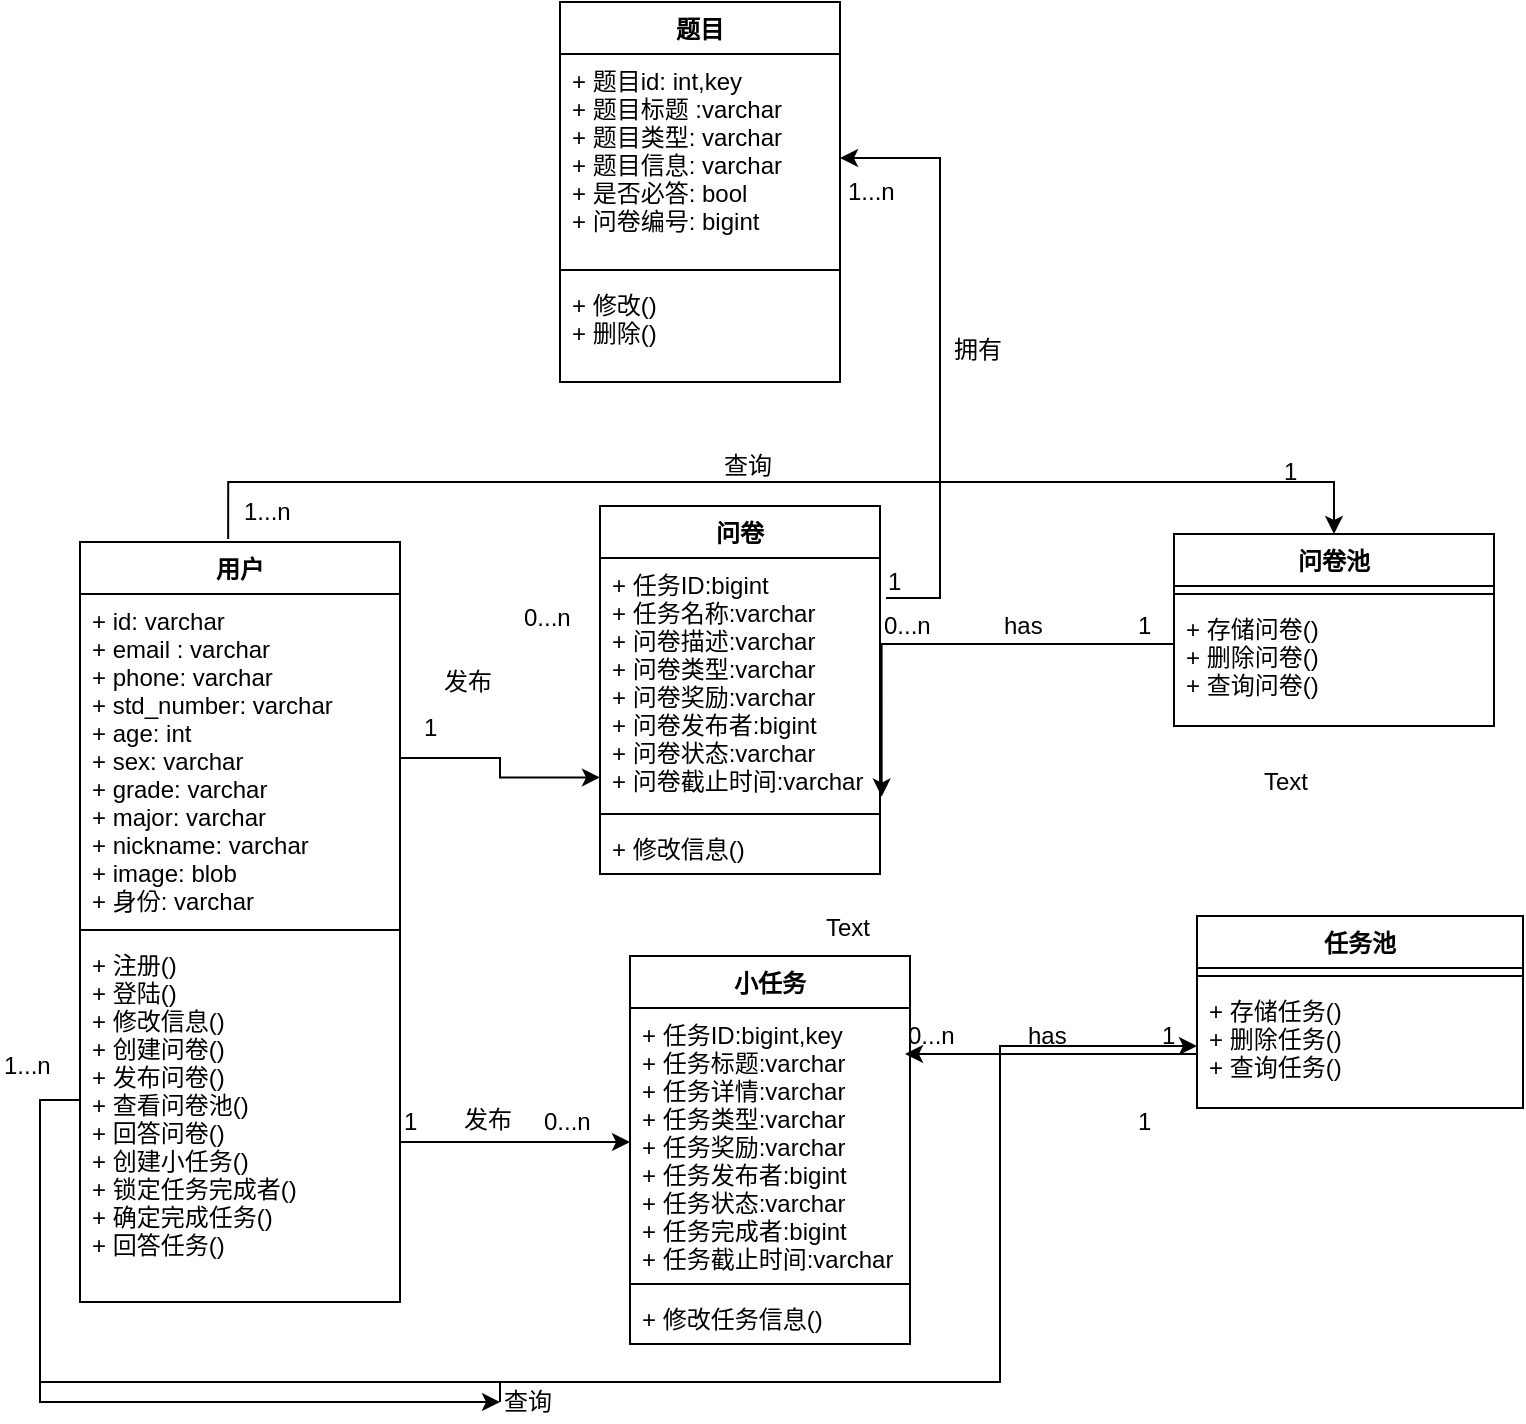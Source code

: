 <mxfile version="10.6.3" type="github"><diagram id="BfuYyAlmd89P1SJ5zDNx" name="Page-1"><mxGraphModel dx="1572" dy="1978" grid="1" gridSize="10" guides="1" tooltips="1" connect="1" arrows="1" fold="1" page="1" pageScale="1" pageWidth="827" pageHeight="1169" math="0" shadow="0"><root><mxCell id="0"/><mxCell id="1" parent="0"/><mxCell id="bRwT4F90ApWRWY-kJSYh-1" value="用户" style="swimlane;fontStyle=1;align=center;verticalAlign=top;childLayout=stackLayout;horizontal=1;startSize=26;horizontalStack=0;resizeParent=1;resizeParentMax=0;resizeLast=0;collapsible=1;marginBottom=0;" parent="1" vertex="1"><mxGeometry x="120" y="90" width="160" height="380" as="geometry"><mxRectangle x="120" y="90" width="60" height="26" as="alternateBounds"/></mxGeometry></mxCell><mxCell id="bRwT4F90ApWRWY-kJSYh-2" value="+ id: varchar&#10;+ email : varchar&#10;+ phone: varchar&#10;+ std_number: varchar&#10;+ age: int&#10;+ sex: varchar&#10;+ grade: varchar&#10;+ major: varchar&#10;+ nickname: varchar&#10;+ image: blob&#10;+ 身份: varchar" style="text;strokeColor=none;fillColor=none;align=left;verticalAlign=top;spacingLeft=4;spacingRight=4;overflow=hidden;rotatable=0;points=[[0,0.5],[1,0.5]];portConstraint=eastwest;" parent="bRwT4F90ApWRWY-kJSYh-1" vertex="1"><mxGeometry y="26" width="160" height="164" as="geometry"/></mxCell><mxCell id="bRwT4F90ApWRWY-kJSYh-3" value="" style="line;strokeWidth=1;fillColor=none;align=left;verticalAlign=middle;spacingTop=-1;spacingLeft=3;spacingRight=3;rotatable=0;labelPosition=right;points=[];portConstraint=eastwest;" parent="bRwT4F90ApWRWY-kJSYh-1" vertex="1"><mxGeometry y="190" width="160" height="8" as="geometry"/></mxCell><mxCell id="bRwT4F90ApWRWY-kJSYh-4" value="+ 注册()&#10;+ 登陆()&#10;+ 修改信息()&#10;+ 创建问卷()&#10;+ 发布问卷()&#10;+ 查看问卷池()&#10;+ 回答问卷()&#10;+ 创建小任务()&#10;+ 锁定任务完成者()&#10;+ 确定完成任务()&#10;+ 回答任务()" style="text;strokeColor=none;fillColor=none;align=left;verticalAlign=top;spacingLeft=4;spacingRight=4;overflow=hidden;rotatable=0;points=[[0,0.5],[1,0.5]];portConstraint=eastwest;" parent="bRwT4F90ApWRWY-kJSYh-1" vertex="1"><mxGeometry y="198" width="160" height="182" as="geometry"/></mxCell><mxCell id="bRwT4F90ApWRWY-kJSYh-6" value="问卷" style="swimlane;fontStyle=1;align=center;verticalAlign=top;childLayout=stackLayout;horizontal=1;startSize=26;horizontalStack=0;resizeParent=1;resizeParentMax=0;resizeLast=0;collapsible=1;marginBottom=0;" parent="1" vertex="1"><mxGeometry x="380" y="72" width="140" height="184" as="geometry"/></mxCell><mxCell id="bRwT4F90ApWRWY-kJSYh-7" value="+ 任务ID:bigint&#10;+ 任务名称:varchar&#10;+ 问卷描述:varchar&#10;+ 问卷类型:varchar&#10;+ 问卷奖励:varchar&#10;+ 问卷发布者:bigint&#10;+ 问卷状态:varchar&#10;+ 问卷截止时间:varchar" style="text;strokeColor=none;fillColor=none;align=left;verticalAlign=top;spacingLeft=4;spacingRight=4;overflow=hidden;rotatable=0;points=[[0,0.5],[1,0.5]];portConstraint=eastwest;" parent="bRwT4F90ApWRWY-kJSYh-6" vertex="1"><mxGeometry y="26" width="140" height="124" as="geometry"/></mxCell><mxCell id="bRwT4F90ApWRWY-kJSYh-8" value="" style="line;strokeWidth=1;fillColor=none;align=left;verticalAlign=middle;spacingTop=-1;spacingLeft=3;spacingRight=3;rotatable=0;labelPosition=right;points=[];portConstraint=eastwest;" parent="bRwT4F90ApWRWY-kJSYh-6" vertex="1"><mxGeometry y="150" width="140" height="8" as="geometry"/></mxCell><mxCell id="3ZjBwdUVcmc5s1Wep8WV-2" value="+ 修改信息()" style="text;strokeColor=none;fillColor=none;align=left;verticalAlign=top;spacingLeft=4;spacingRight=4;overflow=hidden;rotatable=0;points=[[0,0.5],[1,0.5]];portConstraint=eastwest;" vertex="1" parent="bRwT4F90ApWRWY-kJSYh-6"><mxGeometry y="158" width="140" height="26" as="geometry"/></mxCell><mxCell id="bRwT4F90ApWRWY-kJSYh-10" value="小任务" style="swimlane;fontStyle=1;align=center;verticalAlign=top;childLayout=stackLayout;horizontal=1;startSize=26;horizontalStack=0;resizeParent=1;resizeParentMax=0;resizeLast=0;collapsible=1;marginBottom=0;" parent="1" vertex="1"><mxGeometry x="395" y="297" width="140" height="194" as="geometry"/></mxCell><mxCell id="bRwT4F90ApWRWY-kJSYh-11" value="+ 任务ID:bigint,key&#10;+ 任务标题:varchar&#10;+ 任务详情:varchar&#10;+ 任务类型:varchar&#10;+ 任务奖励:varchar&#10;+ 任务发布者:bigint&#10;+ 任务状态:varchar&#10;+ 任务完成者:bigint&#10;+ 任务截止时间:varchar" style="text;strokeColor=none;fillColor=none;align=left;verticalAlign=top;spacingLeft=4;spacingRight=4;overflow=hidden;rotatable=0;points=[[0,0.5],[1,0.5]];portConstraint=eastwest;" parent="bRwT4F90ApWRWY-kJSYh-10" vertex="1"><mxGeometry y="26" width="140" height="134" as="geometry"/></mxCell><mxCell id="bRwT4F90ApWRWY-kJSYh-12" value="" style="line;strokeWidth=1;fillColor=none;align=left;verticalAlign=middle;spacingTop=-1;spacingLeft=3;spacingRight=3;rotatable=0;labelPosition=right;points=[];portConstraint=eastwest;" parent="bRwT4F90ApWRWY-kJSYh-10" vertex="1"><mxGeometry y="160" width="140" height="8" as="geometry"/></mxCell><mxCell id="bRwT4F90ApWRWY-kJSYh-13" value="+ 修改任务信息()" style="text;strokeColor=none;fillColor=none;align=left;verticalAlign=top;spacingLeft=4;spacingRight=4;overflow=hidden;rotatable=0;points=[[0,0.5],[1,0.5]];portConstraint=eastwest;" parent="bRwT4F90ApWRWY-kJSYh-10" vertex="1"><mxGeometry y="168" width="140" height="26" as="geometry"/></mxCell><mxCell id="bRwT4F90ApWRWY-kJSYh-14" value="问卷池" style="swimlane;fontStyle=1;align=center;verticalAlign=top;childLayout=stackLayout;horizontal=1;startSize=26;horizontalStack=0;resizeParent=1;resizeParentMax=0;resizeLast=0;collapsible=1;marginBottom=0;" parent="1" vertex="1"><mxGeometry x="667" y="86" width="160" height="96" as="geometry"/></mxCell><mxCell id="bRwT4F90ApWRWY-kJSYh-16" value="" style="line;strokeWidth=1;fillColor=none;align=left;verticalAlign=middle;spacingTop=-1;spacingLeft=3;spacingRight=3;rotatable=0;labelPosition=right;points=[];portConstraint=eastwest;" parent="bRwT4F90ApWRWY-kJSYh-14" vertex="1"><mxGeometry y="26" width="160" height="8" as="geometry"/></mxCell><mxCell id="bRwT4F90ApWRWY-kJSYh-17" value="+ 存储问卷()&#10;+ 删除问卷()&#10;+ 查询问卷()&#10;&#10;&#10;" style="text;strokeColor=none;fillColor=none;align=left;verticalAlign=top;spacingLeft=4;spacingRight=4;overflow=hidden;rotatable=0;points=[[0,0.5],[1,0.5]];portConstraint=eastwest;" parent="bRwT4F90ApWRWY-kJSYh-14" vertex="1"><mxGeometry y="34" width="160" height="62" as="geometry"/></mxCell><mxCell id="bRwT4F90ApWRWY-kJSYh-18" value="任务池" style="swimlane;fontStyle=1;align=center;verticalAlign=top;childLayout=stackLayout;horizontal=1;startSize=26;horizontalStack=0;resizeParent=1;resizeParentMax=0;resizeLast=0;collapsible=1;marginBottom=0;" parent="1" vertex="1"><mxGeometry x="678.5" y="277" width="163" height="96" as="geometry"/></mxCell><mxCell id="bRwT4F90ApWRWY-kJSYh-20" value="" style="line;strokeWidth=1;fillColor=none;align=left;verticalAlign=middle;spacingTop=-1;spacingLeft=3;spacingRight=3;rotatable=0;labelPosition=right;points=[];portConstraint=eastwest;" parent="bRwT4F90ApWRWY-kJSYh-18" vertex="1"><mxGeometry y="26" width="163" height="8" as="geometry"/></mxCell><mxCell id="bRwT4F90ApWRWY-kJSYh-21" value="+ 存储任务()&#10;+ 删除任务()&#10;+ 查询任务()" style="text;strokeColor=none;fillColor=none;align=left;verticalAlign=top;spacingLeft=4;spacingRight=4;overflow=hidden;rotatable=0;points=[[0,0.5],[1,0.5]];portConstraint=eastwest;" parent="bRwT4F90ApWRWY-kJSYh-18" vertex="1"><mxGeometry y="34" width="163" height="62" as="geometry"/></mxCell><mxCell id="bRwT4F90ApWRWY-kJSYh-22" style="edgeStyle=orthogonalEdgeStyle;rounded=0;orthogonalLoop=1;jettySize=auto;html=1;exitX=1;exitY=0.5;exitDx=0;exitDy=0;entryX=0;entryY=0.885;entryDx=0;entryDy=0;entryPerimeter=0;" parent="1" source="bRwT4F90ApWRWY-kJSYh-2" target="bRwT4F90ApWRWY-kJSYh-7" edge="1"><mxGeometry relative="1" as="geometry"/></mxCell><mxCell id="3ZjBwdUVcmc5s1Wep8WV-1" value="1" style="text;html=1;resizable=0;points=[];autosize=1;align=left;verticalAlign=top;spacingTop=-4;" vertex="1" parent="1"><mxGeometry x="290" y="173" width="20" height="20" as="geometry"/></mxCell><mxCell id="3ZjBwdUVcmc5s1Wep8WV-3" value="0...n" style="text;html=1;resizable=0;points=[];autosize=1;align=left;verticalAlign=top;spacingTop=-4;" vertex="1" parent="1"><mxGeometry x="340" y="118" width="40" height="20" as="geometry"/></mxCell><mxCell id="3ZjBwdUVcmc5s1Wep8WV-5" value="发布" style="text;html=1;resizable=0;points=[];autosize=1;align=left;verticalAlign=top;spacingTop=-4;" vertex="1" parent="1"><mxGeometry x="300" y="150" width="40" height="20" as="geometry"/></mxCell><mxCell id="3ZjBwdUVcmc5s1Wep8WV-9" style="edgeStyle=orthogonalEdgeStyle;rounded=0;orthogonalLoop=1;jettySize=auto;html=1;exitX=1;exitY=0.5;exitDx=0;exitDy=0;entryX=0;entryY=0.5;entryDx=0;entryDy=0;" edge="1" parent="1" target="bRwT4F90ApWRWY-kJSYh-11"><mxGeometry relative="1" as="geometry"><mxPoint x="280" y="362" as="sourcePoint"/><mxPoint x="380" y="308" as="targetPoint"/><Array as="points"><mxPoint x="280" y="390"/></Array></mxGeometry></mxCell><mxCell id="3ZjBwdUVcmc5s1Wep8WV-10" value="1" style="text;html=1;resizable=0;points=[];autosize=1;align=left;verticalAlign=top;spacingTop=-4;" vertex="1" parent="1"><mxGeometry x="280" y="369.5" width="20" height="20" as="geometry"/></mxCell><mxCell id="3ZjBwdUVcmc5s1Wep8WV-11" value="0...n" style="text;html=1;resizable=0;points=[];autosize=1;align=left;verticalAlign=top;spacingTop=-4;" vertex="1" parent="1"><mxGeometry x="350" y="369.5" width="40" height="20" as="geometry"/></mxCell><mxCell id="3ZjBwdUVcmc5s1Wep8WV-12" value="发布" style="text;html=1;resizable=0;points=[];autosize=1;align=left;verticalAlign=top;spacingTop=-4;" vertex="1" parent="1"><mxGeometry x="310" y="368.5" width="40" height="20" as="geometry"/></mxCell><mxCell id="3ZjBwdUVcmc5s1Wep8WV-18" style="edgeStyle=orthogonalEdgeStyle;rounded=0;orthogonalLoop=1;jettySize=auto;html=1;entryX=1.006;entryY=0.962;entryDx=0;entryDy=0;entryPerimeter=0;" edge="1" parent="1" target="bRwT4F90ApWRWY-kJSYh-7"><mxGeometry relative="1" as="geometry"><mxPoint x="667" y="141" as="sourcePoint"/><mxPoint x="550" y="191" as="targetPoint"/><Array as="points"><mxPoint x="640" y="141"/><mxPoint x="640" y="141"/></Array></mxGeometry></mxCell><mxCell id="3ZjBwdUVcmc5s1Wep8WV-19" value="0...n" style="text;html=1;resizable=0;points=[];autosize=1;align=left;verticalAlign=top;spacingTop=-4;" vertex="1" parent="1"><mxGeometry x="520" y="122" width="40" height="20" as="geometry"/></mxCell><mxCell id="3ZjBwdUVcmc5s1Wep8WV-20" value="1" style="text;html=1;resizable=0;points=[];autosize=1;align=left;verticalAlign=top;spacingTop=-4;" vertex="1" parent="1"><mxGeometry x="647" y="122" width="20" height="20" as="geometry"/></mxCell><mxCell id="3ZjBwdUVcmc5s1Wep8WV-21" value="has" style="text;html=1;resizable=0;points=[];autosize=1;align=left;verticalAlign=top;spacingTop=-4;" vertex="1" parent="1"><mxGeometry x="580" y="122" width="30" height="20" as="geometry"/></mxCell><mxCell id="3ZjBwdUVcmc5s1Wep8WV-26" style="edgeStyle=orthogonalEdgeStyle;rounded=0;orthogonalLoop=1;jettySize=auto;html=1;entryX=1.006;entryY=0.962;entryDx=0;entryDy=0;entryPerimeter=0;" edge="1" parent="1"><mxGeometry relative="1" as="geometry"><mxPoint x="678.5" y="346" as="sourcePoint"/><mxPoint x="532.5" y="346" as="targetPoint"/><Array as="points"><mxPoint x="651.5" y="346"/><mxPoint x="651.5" y="346"/></Array></mxGeometry></mxCell><mxCell id="3ZjBwdUVcmc5s1Wep8WV-27" value="0...n" style="text;html=1;resizable=0;points=[];autosize=1;align=left;verticalAlign=top;spacingTop=-4;" vertex="1" parent="1"><mxGeometry x="531.5" y="327" width="40" height="20" as="geometry"/></mxCell><mxCell id="3ZjBwdUVcmc5s1Wep8WV-28" value="1" style="text;html=1;resizable=0;points=[];autosize=1;align=left;verticalAlign=top;spacingTop=-4;" vertex="1" parent="1"><mxGeometry x="658.5" y="327" width="20" height="20" as="geometry"/></mxCell><mxCell id="3ZjBwdUVcmc5s1Wep8WV-29" value="has" style="text;html=1;resizable=0;points=[];autosize=1;align=left;verticalAlign=top;spacingTop=-4;" vertex="1" parent="1"><mxGeometry x="591.5" y="327" width="30" height="20" as="geometry"/></mxCell><mxCell id="3ZjBwdUVcmc5s1Wep8WV-32" style="edgeStyle=orthogonalEdgeStyle;rounded=0;orthogonalLoop=1;jettySize=auto;html=1;exitX=0.463;exitY=-0.004;exitDx=0;exitDy=0;entryX=0.5;entryY=0;entryDx=0;entryDy=0;exitPerimeter=0;" edge="1" parent="1" source="bRwT4F90ApWRWY-kJSYh-1" target="bRwT4F90ApWRWY-kJSYh-14"><mxGeometry relative="1" as="geometry"><mxPoint x="300" y="75" as="sourcePoint"/><mxPoint x="400" y="21" as="targetPoint"/><Array as="points"><mxPoint x="194" y="60"/><mxPoint x="747" y="60"/></Array></mxGeometry></mxCell><mxCell id="3ZjBwdUVcmc5s1Wep8WV-33" value="1...n" style="text;html=1;resizable=0;points=[];autosize=1;align=left;verticalAlign=top;spacingTop=-4;" vertex="1" parent="1"><mxGeometry x="200" y="65" width="40" height="20" as="geometry"/></mxCell><mxCell id="3ZjBwdUVcmc5s1Wep8WV-34" value="1" style="text;html=1;resizable=0;points=[];autosize=1;align=left;verticalAlign=top;spacingTop=-4;" vertex="1" parent="1"><mxGeometry x="720" y="45" width="20" height="20" as="geometry"/></mxCell><mxCell id="3ZjBwdUVcmc5s1Wep8WV-35" value="查询" style="text;html=1;resizable=0;points=[];autosize=1;align=left;verticalAlign=top;spacingTop=-4;" vertex="1" parent="1"><mxGeometry x="440" y="42" width="40" height="20" as="geometry"/></mxCell><mxCell id="3ZjBwdUVcmc5s1Wep8WV-40" style="edgeStyle=orthogonalEdgeStyle;rounded=0;orthogonalLoop=1;jettySize=auto;html=1;entryX=0;entryY=0.5;entryDx=0;entryDy=0;exitX=0;exitY=0.5;exitDx=0;exitDy=0;" edge="1" parent="1" source="3ZjBwdUVcmc5s1Wep8WV-43" target="bRwT4F90ApWRWY-kJSYh-21"><mxGeometry relative="1" as="geometry"><mxPoint x="177" y="484" as="sourcePoint"/><mxPoint x="730" y="484" as="targetPoint"/><Array as="points"><mxPoint x="100" y="510"/><mxPoint x="580" y="510"/><mxPoint x="580" y="396"/></Array></mxGeometry></mxCell><mxCell id="3ZjBwdUVcmc5s1Wep8WV-41" value="1...n" style="text;html=1;resizable=0;points=[];autosize=1;align=left;verticalAlign=top;spacingTop=-4;" vertex="1" parent="1"><mxGeometry x="80" y="342" width="40" height="20" as="geometry"/></mxCell><mxCell id="3ZjBwdUVcmc5s1Wep8WV-42" value="1" style="text;html=1;resizable=0;points=[];autosize=1;align=left;verticalAlign=top;spacingTop=-4;" vertex="1" parent="1"><mxGeometry x="647" y="370" width="20" height="20" as="geometry"/></mxCell><mxCell id="3ZjBwdUVcmc5s1Wep8WV-44" value="Text" style="text;html=1;resizable=0;points=[];autosize=1;align=left;verticalAlign=top;spacingTop=-4;" vertex="1" parent="1"><mxGeometry x="491" y="273" width="40" height="20" as="geometry"/></mxCell><mxCell id="3ZjBwdUVcmc5s1Wep8WV-45" value="题目" style="swimlane;fontStyle=1;align=center;verticalAlign=top;childLayout=stackLayout;horizontal=1;startSize=26;horizontalStack=0;resizeParent=1;resizeParentMax=0;resizeLast=0;collapsible=1;marginBottom=0;" vertex="1" parent="1"><mxGeometry x="360" y="-180" width="140" height="190" as="geometry"/></mxCell><mxCell id="3ZjBwdUVcmc5s1Wep8WV-46" value="+ 题目id: int,key&#10;+ 题目标题 :varchar&#10;+ 题目类型: varchar&#10;+ 题目信息: varchar&#10;+ 是否必答: bool&#10;+ 问卷编号: bigint" style="text;strokeColor=none;fillColor=none;align=left;verticalAlign=top;spacingLeft=4;spacingRight=4;overflow=hidden;rotatable=0;points=[[0,0.5],[1,0.5]];portConstraint=eastwest;" vertex="1" parent="3ZjBwdUVcmc5s1Wep8WV-45"><mxGeometry y="26" width="140" height="104" as="geometry"/></mxCell><mxCell id="3ZjBwdUVcmc5s1Wep8WV-47" value="" style="line;strokeWidth=1;fillColor=none;align=left;verticalAlign=middle;spacingTop=-1;spacingLeft=3;spacingRight=3;rotatable=0;labelPosition=right;points=[];portConstraint=eastwest;" vertex="1" parent="3ZjBwdUVcmc5s1Wep8WV-45"><mxGeometry y="130" width="140" height="8" as="geometry"/></mxCell><mxCell id="3ZjBwdUVcmc5s1Wep8WV-48" value="+ 修改()&#10;+ 删除()&#10;" style="text;strokeColor=none;fillColor=none;align=left;verticalAlign=top;spacingLeft=4;spacingRight=4;overflow=hidden;rotatable=0;points=[[0,0.5],[1,0.5]];portConstraint=eastwest;" vertex="1" parent="3ZjBwdUVcmc5s1Wep8WV-45"><mxGeometry y="138" width="140" height="52" as="geometry"/></mxCell><mxCell id="3ZjBwdUVcmc5s1Wep8WV-51" value="Text" style="text;html=1;resizable=0;points=[];autosize=1;align=left;verticalAlign=top;spacingTop=-4;" vertex="1" parent="1"><mxGeometry x="710" y="200" width="40" height="20" as="geometry"/></mxCell><mxCell id="3ZjBwdUVcmc5s1Wep8WV-52" style="edgeStyle=orthogonalEdgeStyle;rounded=0;orthogonalLoop=1;jettySize=auto;html=1;exitX=0.075;exitY=-0.2;exitDx=0;exitDy=0;entryX=1;entryY=0.5;entryDx=0;entryDy=0;exitPerimeter=0;" edge="1" parent="1" source="3ZjBwdUVcmc5s1Wep8WV-19" target="3ZjBwdUVcmc5s1Wep8WV-46"><mxGeometry relative="1" as="geometry"><mxPoint x="640" y="-16" as="sourcePoint"/><mxPoint x="740" y="-70" as="targetPoint"/><Array as="points"><mxPoint x="550" y="118"/><mxPoint x="550" y="-102"/></Array></mxGeometry></mxCell><mxCell id="3ZjBwdUVcmc5s1Wep8WV-53" value="1" style="text;html=1;resizable=0;points=[];autosize=1;align=left;verticalAlign=top;spacingTop=-4;" vertex="1" parent="1"><mxGeometry x="521.5" y="100" width="20" height="20" as="geometry"/></mxCell><mxCell id="3ZjBwdUVcmc5s1Wep8WV-54" value="1...n" style="text;html=1;resizable=0;points=[];autosize=1;align=left;verticalAlign=top;spacingTop=-4;" vertex="1" parent="1"><mxGeometry x="501.5" y="-95" width="40" height="20" as="geometry"/></mxCell><mxCell id="3ZjBwdUVcmc5s1Wep8WV-55" value="拥有" style="text;html=1;resizable=0;points=[];autosize=1;align=left;verticalAlign=top;spacingTop=-4;" vertex="1" parent="1"><mxGeometry x="555" y="-16" width="40" height="20" as="geometry"/></mxCell><mxCell id="3ZjBwdUVcmc5s1Wep8WV-43" value="查询" style="text;html=1;resizable=0;points=[];autosize=1;align=left;verticalAlign=top;spacingTop=-4;" vertex="1" parent="1"><mxGeometry x="330" y="510" width="40" height="20" as="geometry"/></mxCell><mxCell id="3ZjBwdUVcmc5s1Wep8WV-56" style="edgeStyle=orthogonalEdgeStyle;rounded=0;orthogonalLoop=1;jettySize=auto;html=1;entryX=0;entryY=0.5;entryDx=0;entryDy=0;exitX=0;exitY=0.5;exitDx=0;exitDy=0;" edge="1" parent="1" source="bRwT4F90ApWRWY-kJSYh-4" target="3ZjBwdUVcmc5s1Wep8WV-43"><mxGeometry relative="1" as="geometry"><mxPoint x="120" y="379" as="sourcePoint"/><mxPoint x="679" y="342" as="targetPoint"/><Array as="points"><mxPoint x="100" y="369"/></Array></mxGeometry></mxCell></root></mxGraphModel></diagram></mxfile>